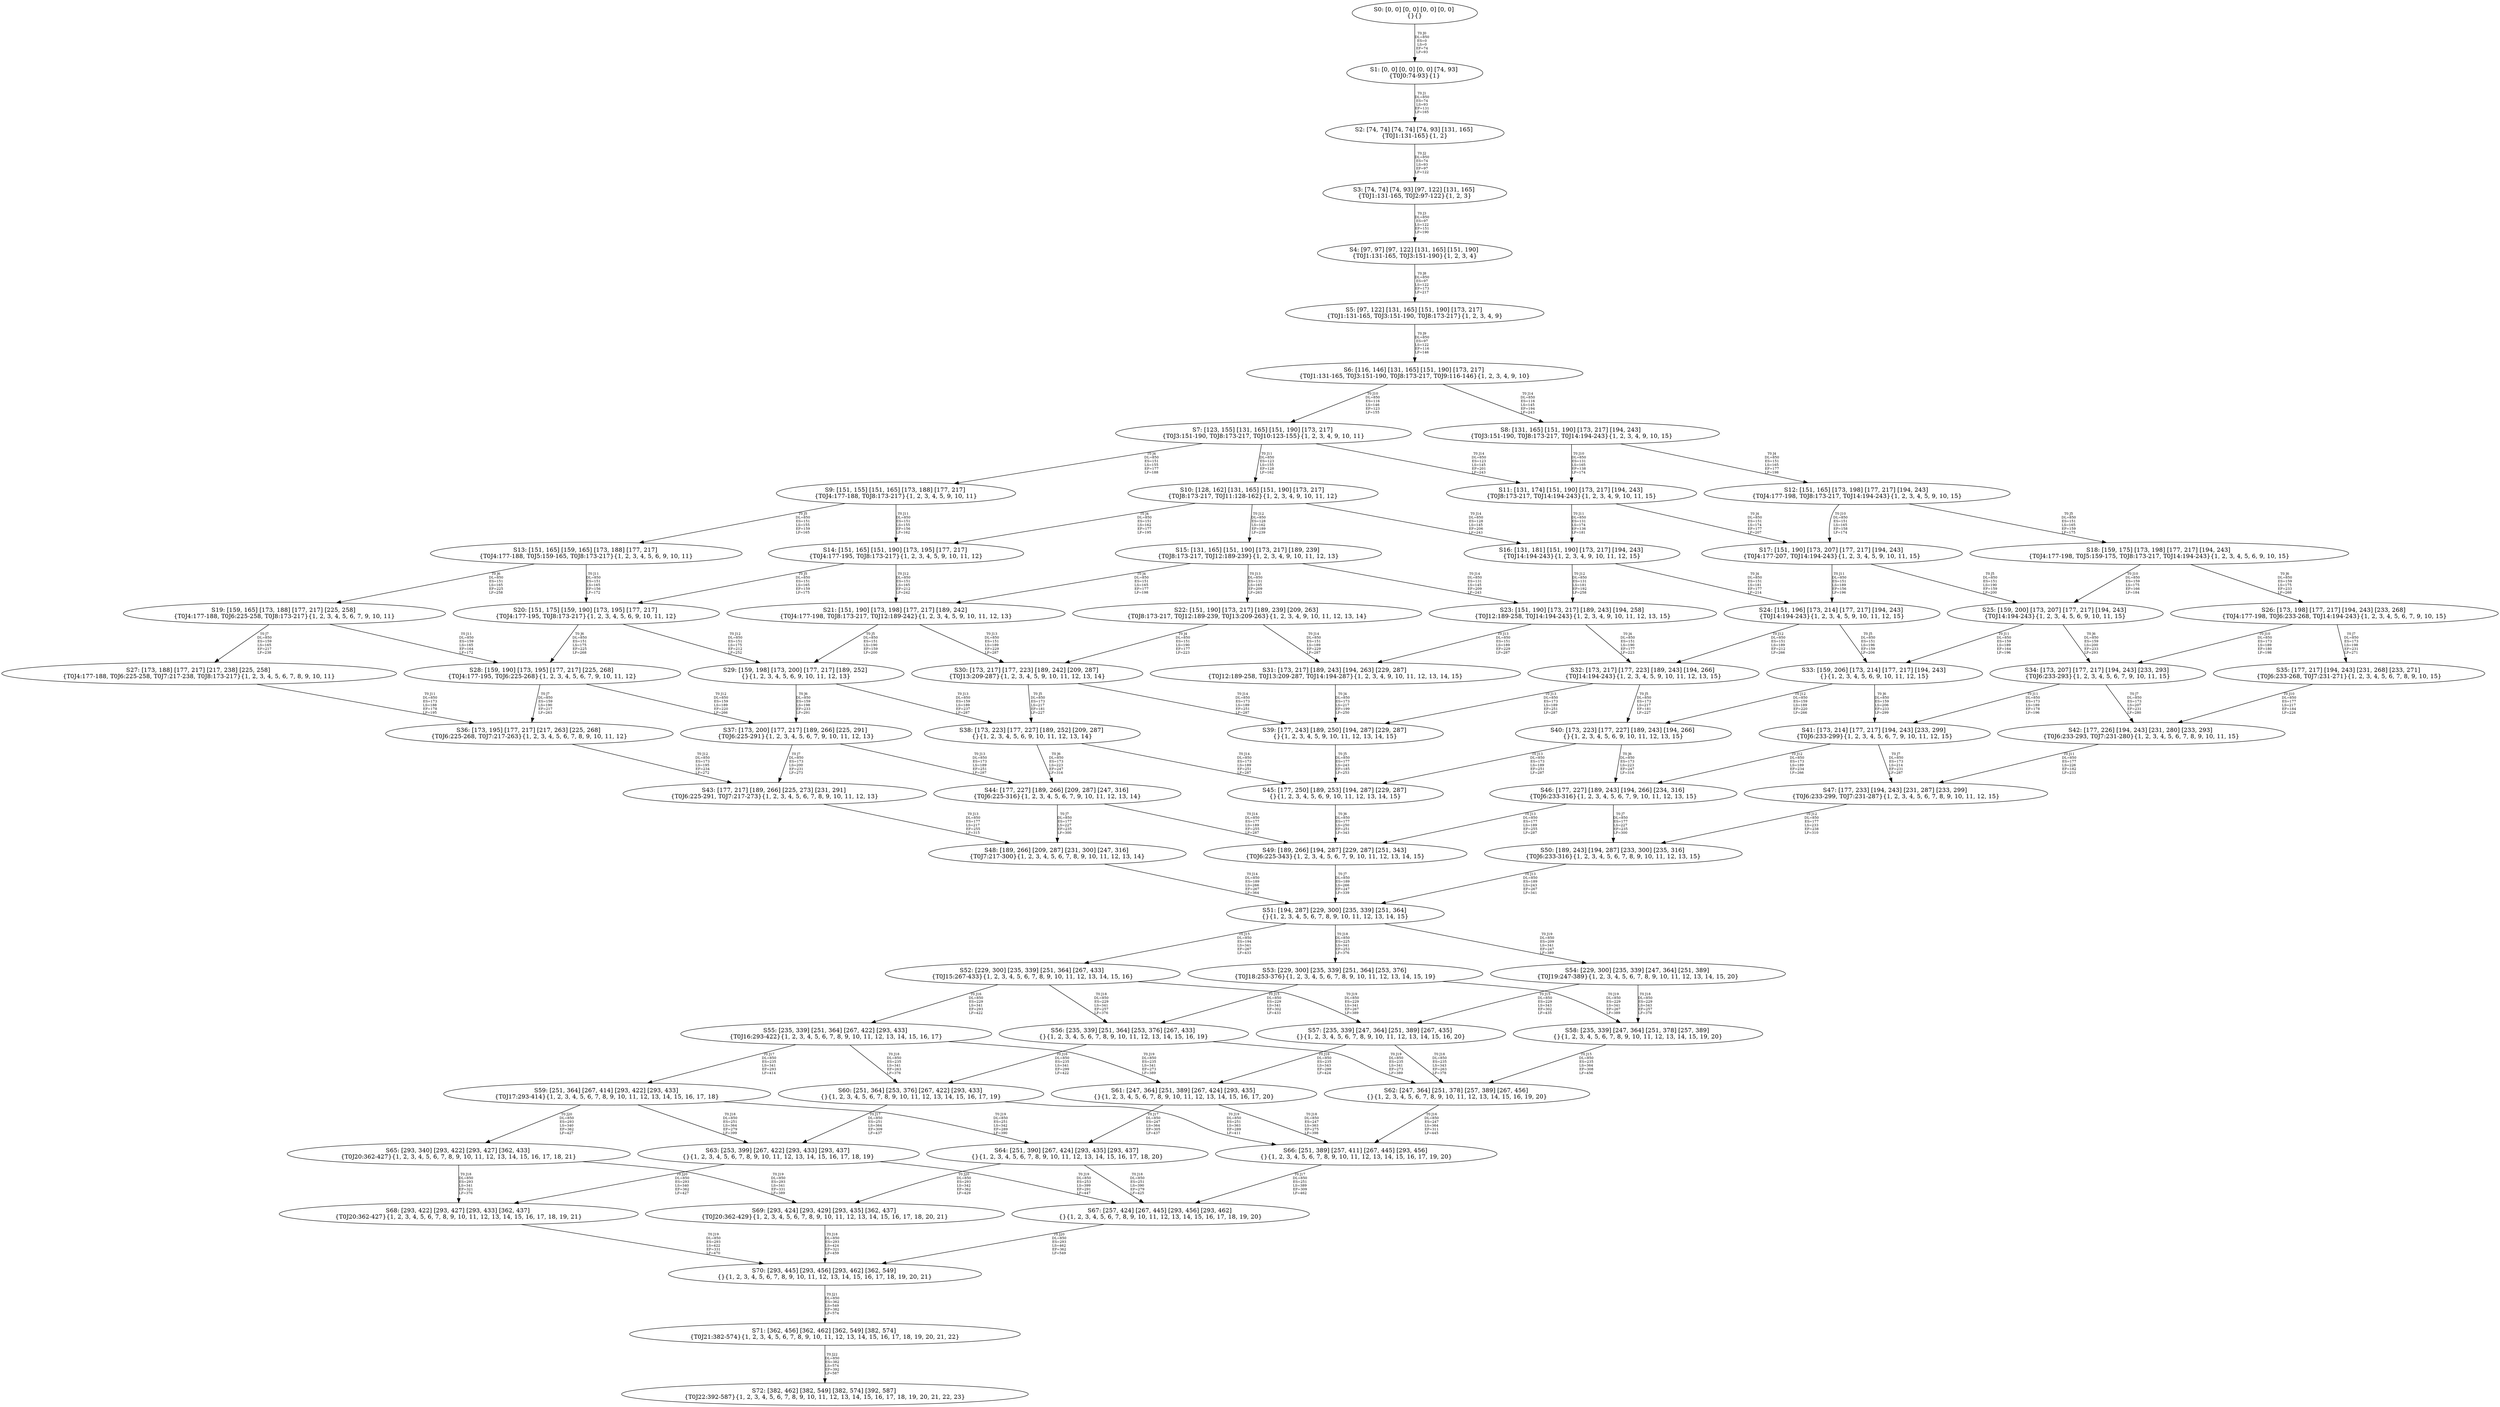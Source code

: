 digraph {
	S0[label="S0: [0, 0] [0, 0] [0, 0] [0, 0] \n{}{}"];
	S1[label="S1: [0, 0] [0, 0] [0, 0] [74, 93] \n{T0J0:74-93}{1}"];
	S2[label="S2: [74, 74] [74, 74] [74, 93] [131, 165] \n{T0J1:131-165}{1, 2}"];
	S3[label="S3: [74, 74] [74, 93] [97, 122] [131, 165] \n{T0J1:131-165, T0J2:97-122}{1, 2, 3}"];
	S4[label="S4: [97, 97] [97, 122] [131, 165] [151, 190] \n{T0J1:131-165, T0J3:151-190}{1, 2, 3, 4}"];
	S5[label="S5: [97, 122] [131, 165] [151, 190] [173, 217] \n{T0J1:131-165, T0J3:151-190, T0J8:173-217}{1, 2, 3, 4, 9}"];
	S6[label="S6: [116, 146] [131, 165] [151, 190] [173, 217] \n{T0J1:131-165, T0J3:151-190, T0J8:173-217, T0J9:116-146}{1, 2, 3, 4, 9, 10}"];
	S7[label="S7: [123, 155] [131, 165] [151, 190] [173, 217] \n{T0J3:151-190, T0J8:173-217, T0J10:123-155}{1, 2, 3, 4, 9, 10, 11}"];
	S8[label="S8: [131, 165] [151, 190] [173, 217] [194, 243] \n{T0J3:151-190, T0J8:173-217, T0J14:194-243}{1, 2, 3, 4, 9, 10, 15}"];
	S9[label="S9: [151, 155] [151, 165] [173, 188] [177, 217] \n{T0J4:177-188, T0J8:173-217}{1, 2, 3, 4, 5, 9, 10, 11}"];
	S10[label="S10: [128, 162] [131, 165] [151, 190] [173, 217] \n{T0J8:173-217, T0J11:128-162}{1, 2, 3, 4, 9, 10, 11, 12}"];
	S11[label="S11: [131, 174] [151, 190] [173, 217] [194, 243] \n{T0J8:173-217, T0J14:194-243}{1, 2, 3, 4, 9, 10, 11, 15}"];
	S12[label="S12: [151, 165] [173, 198] [177, 217] [194, 243] \n{T0J4:177-198, T0J8:173-217, T0J14:194-243}{1, 2, 3, 4, 5, 9, 10, 15}"];
	S13[label="S13: [151, 165] [159, 165] [173, 188] [177, 217] \n{T0J4:177-188, T0J5:159-165, T0J8:173-217}{1, 2, 3, 4, 5, 6, 9, 10, 11}"];
	S14[label="S14: [151, 165] [151, 190] [173, 195] [177, 217] \n{T0J4:177-195, T0J8:173-217}{1, 2, 3, 4, 5, 9, 10, 11, 12}"];
	S15[label="S15: [131, 165] [151, 190] [173, 217] [189, 239] \n{T0J8:173-217, T0J12:189-239}{1, 2, 3, 4, 9, 10, 11, 12, 13}"];
	S16[label="S16: [131, 181] [151, 190] [173, 217] [194, 243] \n{T0J14:194-243}{1, 2, 3, 4, 9, 10, 11, 12, 15}"];
	S17[label="S17: [151, 190] [173, 207] [177, 217] [194, 243] \n{T0J4:177-207, T0J14:194-243}{1, 2, 3, 4, 5, 9, 10, 11, 15}"];
	S18[label="S18: [159, 175] [173, 198] [177, 217] [194, 243] \n{T0J4:177-198, T0J5:159-175, T0J8:173-217, T0J14:194-243}{1, 2, 3, 4, 5, 6, 9, 10, 15}"];
	S19[label="S19: [159, 165] [173, 188] [177, 217] [225, 258] \n{T0J4:177-188, T0J6:225-258, T0J8:173-217}{1, 2, 3, 4, 5, 6, 7, 9, 10, 11}"];
	S20[label="S20: [151, 175] [159, 190] [173, 195] [177, 217] \n{T0J4:177-195, T0J8:173-217}{1, 2, 3, 4, 5, 6, 9, 10, 11, 12}"];
	S21[label="S21: [151, 190] [173, 198] [177, 217] [189, 242] \n{T0J4:177-198, T0J8:173-217, T0J12:189-242}{1, 2, 3, 4, 5, 9, 10, 11, 12, 13}"];
	S22[label="S22: [151, 190] [173, 217] [189, 239] [209, 263] \n{T0J8:173-217, T0J12:189-239, T0J13:209-263}{1, 2, 3, 4, 9, 10, 11, 12, 13, 14}"];
	S23[label="S23: [151, 190] [173, 217] [189, 243] [194, 258] \n{T0J12:189-258, T0J14:194-243}{1, 2, 3, 4, 9, 10, 11, 12, 13, 15}"];
	S24[label="S24: [151, 196] [173, 214] [177, 217] [194, 243] \n{T0J14:194-243}{1, 2, 3, 4, 5, 9, 10, 11, 12, 15}"];
	S25[label="S25: [159, 200] [173, 207] [177, 217] [194, 243] \n{T0J14:194-243}{1, 2, 3, 4, 5, 6, 9, 10, 11, 15}"];
	S26[label="S26: [173, 198] [177, 217] [194, 243] [233, 268] \n{T0J4:177-198, T0J6:233-268, T0J14:194-243}{1, 2, 3, 4, 5, 6, 7, 9, 10, 15}"];
	S27[label="S27: [173, 188] [177, 217] [217, 238] [225, 258] \n{T0J4:177-188, T0J6:225-258, T0J7:217-238, T0J8:173-217}{1, 2, 3, 4, 5, 6, 7, 8, 9, 10, 11}"];
	S28[label="S28: [159, 190] [173, 195] [177, 217] [225, 268] \n{T0J4:177-195, T0J6:225-268}{1, 2, 3, 4, 5, 6, 7, 9, 10, 11, 12}"];
	S29[label="S29: [159, 198] [173, 200] [177, 217] [189, 252] \n{}{1, 2, 3, 4, 5, 6, 9, 10, 11, 12, 13}"];
	S30[label="S30: [173, 217] [177, 223] [189, 242] [209, 287] \n{T0J13:209-287}{1, 2, 3, 4, 5, 9, 10, 11, 12, 13, 14}"];
	S31[label="S31: [173, 217] [189, 243] [194, 263] [229, 287] \n{T0J12:189-258, T0J13:209-287, T0J14:194-287}{1, 2, 3, 4, 9, 10, 11, 12, 13, 14, 15}"];
	S32[label="S32: [173, 217] [177, 223] [189, 243] [194, 266] \n{T0J14:194-243}{1, 2, 3, 4, 5, 9, 10, 11, 12, 13, 15}"];
	S33[label="S33: [159, 206] [173, 214] [177, 217] [194, 243] \n{}{1, 2, 3, 4, 5, 6, 9, 10, 11, 12, 15}"];
	S34[label="S34: [173, 207] [177, 217] [194, 243] [233, 293] \n{T0J6:233-293}{1, 2, 3, 4, 5, 6, 7, 9, 10, 11, 15}"];
	S35[label="S35: [177, 217] [194, 243] [231, 268] [233, 271] \n{T0J6:233-268, T0J7:231-271}{1, 2, 3, 4, 5, 6, 7, 8, 9, 10, 15}"];
	S36[label="S36: [173, 195] [177, 217] [217, 263] [225, 268] \n{T0J6:225-268, T0J7:217-263}{1, 2, 3, 4, 5, 6, 7, 8, 9, 10, 11, 12}"];
	S37[label="S37: [173, 200] [177, 217] [189, 266] [225, 291] \n{T0J6:225-291}{1, 2, 3, 4, 5, 6, 7, 9, 10, 11, 12, 13}"];
	S38[label="S38: [173, 223] [177, 227] [189, 252] [209, 287] \n{}{1, 2, 3, 4, 5, 6, 9, 10, 11, 12, 13, 14}"];
	S39[label="S39: [177, 243] [189, 250] [194, 287] [229, 287] \n{}{1, 2, 3, 4, 5, 9, 10, 11, 12, 13, 14, 15}"];
	S40[label="S40: [173, 223] [177, 227] [189, 243] [194, 266] \n{}{1, 2, 3, 4, 5, 6, 9, 10, 11, 12, 13, 15}"];
	S41[label="S41: [173, 214] [177, 217] [194, 243] [233, 299] \n{T0J6:233-299}{1, 2, 3, 4, 5, 6, 7, 9, 10, 11, 12, 15}"];
	S42[label="S42: [177, 226] [194, 243] [231, 280] [233, 293] \n{T0J6:233-293, T0J7:231-280}{1, 2, 3, 4, 5, 6, 7, 8, 9, 10, 11, 15}"];
	S43[label="S43: [177, 217] [189, 266] [225, 273] [231, 291] \n{T0J6:225-291, T0J7:217-273}{1, 2, 3, 4, 5, 6, 7, 8, 9, 10, 11, 12, 13}"];
	S44[label="S44: [177, 227] [189, 266] [209, 287] [247, 316] \n{T0J6:225-316}{1, 2, 3, 4, 5, 6, 7, 9, 10, 11, 12, 13, 14}"];
	S45[label="S45: [177, 250] [189, 253] [194, 287] [229, 287] \n{}{1, 2, 3, 4, 5, 6, 9, 10, 11, 12, 13, 14, 15}"];
	S46[label="S46: [177, 227] [189, 243] [194, 266] [234, 316] \n{T0J6:233-316}{1, 2, 3, 4, 5, 6, 7, 9, 10, 11, 12, 13, 15}"];
	S47[label="S47: [177, 233] [194, 243] [231, 287] [233, 299] \n{T0J6:233-299, T0J7:231-287}{1, 2, 3, 4, 5, 6, 7, 8, 9, 10, 11, 12, 15}"];
	S48[label="S48: [189, 266] [209, 287] [231, 300] [247, 316] \n{T0J7:217-300}{1, 2, 3, 4, 5, 6, 7, 8, 9, 10, 11, 12, 13, 14}"];
	S49[label="S49: [189, 266] [194, 287] [229, 287] [251, 343] \n{T0J6:225-343}{1, 2, 3, 4, 5, 6, 7, 9, 10, 11, 12, 13, 14, 15}"];
	S50[label="S50: [189, 243] [194, 287] [233, 300] [235, 316] \n{T0J6:233-316}{1, 2, 3, 4, 5, 6, 7, 8, 9, 10, 11, 12, 13, 15}"];
	S51[label="S51: [194, 287] [229, 300] [235, 339] [251, 364] \n{}{1, 2, 3, 4, 5, 6, 7, 8, 9, 10, 11, 12, 13, 14, 15}"];
	S52[label="S52: [229, 300] [235, 339] [251, 364] [267, 433] \n{T0J15:267-433}{1, 2, 3, 4, 5, 6, 7, 8, 9, 10, 11, 12, 13, 14, 15, 16}"];
	S53[label="S53: [229, 300] [235, 339] [251, 364] [253, 376] \n{T0J18:253-376}{1, 2, 3, 4, 5, 6, 7, 8, 9, 10, 11, 12, 13, 14, 15, 19}"];
	S54[label="S54: [229, 300] [235, 339] [247, 364] [251, 389] \n{T0J19:247-389}{1, 2, 3, 4, 5, 6, 7, 8, 9, 10, 11, 12, 13, 14, 15, 20}"];
	S55[label="S55: [235, 339] [251, 364] [267, 422] [293, 433] \n{T0J16:293-422}{1, 2, 3, 4, 5, 6, 7, 8, 9, 10, 11, 12, 13, 14, 15, 16, 17}"];
	S56[label="S56: [235, 339] [251, 364] [253, 376] [267, 433] \n{}{1, 2, 3, 4, 5, 6, 7, 8, 9, 10, 11, 12, 13, 14, 15, 16, 19}"];
	S57[label="S57: [235, 339] [247, 364] [251, 389] [267, 435] \n{}{1, 2, 3, 4, 5, 6, 7, 8, 9, 10, 11, 12, 13, 14, 15, 16, 20}"];
	S58[label="S58: [235, 339] [247, 364] [251, 378] [257, 389] \n{}{1, 2, 3, 4, 5, 6, 7, 8, 9, 10, 11, 12, 13, 14, 15, 19, 20}"];
	S59[label="S59: [251, 364] [267, 414] [293, 422] [293, 433] \n{T0J17:293-414}{1, 2, 3, 4, 5, 6, 7, 8, 9, 10, 11, 12, 13, 14, 15, 16, 17, 18}"];
	S60[label="S60: [251, 364] [253, 376] [267, 422] [293, 433] \n{}{1, 2, 3, 4, 5, 6, 7, 8, 9, 10, 11, 12, 13, 14, 15, 16, 17, 19}"];
	S61[label="S61: [247, 364] [251, 389] [267, 424] [293, 435] \n{}{1, 2, 3, 4, 5, 6, 7, 8, 9, 10, 11, 12, 13, 14, 15, 16, 17, 20}"];
	S62[label="S62: [247, 364] [251, 378] [257, 389] [267, 456] \n{}{1, 2, 3, 4, 5, 6, 7, 8, 9, 10, 11, 12, 13, 14, 15, 16, 19, 20}"];
	S63[label="S63: [253, 399] [267, 422] [293, 433] [293, 437] \n{}{1, 2, 3, 4, 5, 6, 7, 8, 9, 10, 11, 12, 13, 14, 15, 16, 17, 18, 19}"];
	S64[label="S64: [251, 390] [267, 424] [293, 435] [293, 437] \n{}{1, 2, 3, 4, 5, 6, 7, 8, 9, 10, 11, 12, 13, 14, 15, 16, 17, 18, 20}"];
	S65[label="S65: [293, 340] [293, 422] [293, 427] [362, 433] \n{T0J20:362-427}{1, 2, 3, 4, 5, 6, 7, 8, 9, 10, 11, 12, 13, 14, 15, 16, 17, 18, 21}"];
	S66[label="S66: [251, 389] [257, 411] [267, 445] [293, 456] \n{}{1, 2, 3, 4, 5, 6, 7, 8, 9, 10, 11, 12, 13, 14, 15, 16, 17, 19, 20}"];
	S67[label="S67: [257, 424] [267, 445] [293, 456] [293, 462] \n{}{1, 2, 3, 4, 5, 6, 7, 8, 9, 10, 11, 12, 13, 14, 15, 16, 17, 18, 19, 20}"];
	S68[label="S68: [293, 422] [293, 427] [293, 433] [362, 437] \n{T0J20:362-427}{1, 2, 3, 4, 5, 6, 7, 8, 9, 10, 11, 12, 13, 14, 15, 16, 17, 18, 19, 21}"];
	S69[label="S69: [293, 424] [293, 429] [293, 435] [362, 437] \n{T0J20:362-429}{1, 2, 3, 4, 5, 6, 7, 8, 9, 10, 11, 12, 13, 14, 15, 16, 17, 18, 20, 21}"];
	S70[label="S70: [293, 445] [293, 456] [293, 462] [362, 549] \n{}{1, 2, 3, 4, 5, 6, 7, 8, 9, 10, 11, 12, 13, 14, 15, 16, 17, 18, 19, 20, 21}"];
	S71[label="S71: [362, 456] [362, 462] [362, 549] [382, 574] \n{T0J21:382-574}{1, 2, 3, 4, 5, 6, 7, 8, 9, 10, 11, 12, 13, 14, 15, 16, 17, 18, 19, 20, 21, 22}"];
	S72[label="S72: [382, 462] [382, 549] [382, 574] [392, 587] \n{T0J22:392-587}{1, 2, 3, 4, 5, 6, 7, 8, 9, 10, 11, 12, 13, 14, 15, 16, 17, 18, 19, 20, 21, 22, 23}"];
	S0 -> S1[label="T0 J0\nDL=850\nES=0\nLS=0\nEF=74\nLF=93",fontsize=8];
	S1 -> S2[label="T0 J1\nDL=850\nES=74\nLS=93\nEF=131\nLF=165",fontsize=8];
	S2 -> S3[label="T0 J2\nDL=850\nES=74\nLS=93\nEF=97\nLF=122",fontsize=8];
	S3 -> S4[label="T0 J3\nDL=850\nES=97\nLS=122\nEF=151\nLF=190",fontsize=8];
	S4 -> S5[label="T0 J8\nDL=850\nES=97\nLS=122\nEF=173\nLF=217",fontsize=8];
	S5 -> S6[label="T0 J9\nDL=850\nES=97\nLS=122\nEF=116\nLF=146",fontsize=8];
	S6 -> S7[label="T0 J10\nDL=850\nES=116\nLS=146\nEF=123\nLF=155",fontsize=8];
	S6 -> S8[label="T0 J14\nDL=850\nES=116\nLS=145\nEF=194\nLF=243",fontsize=8];
	S7 -> S9[label="T0 J4\nDL=850\nES=151\nLS=155\nEF=177\nLF=188",fontsize=8];
	S7 -> S10[label="T0 J11\nDL=850\nES=123\nLS=155\nEF=128\nLF=162",fontsize=8];
	S7 -> S11[label="T0 J14\nDL=850\nES=123\nLS=145\nEF=201\nLF=243",fontsize=8];
	S8 -> S12[label="T0 J4\nDL=850\nES=151\nLS=165\nEF=177\nLF=198",fontsize=8];
	S8 -> S11[label="T0 J10\nDL=850\nES=131\nLS=165\nEF=138\nLF=174",fontsize=8];
	S9 -> S13[label="T0 J5\nDL=850\nES=151\nLS=155\nEF=159\nLF=165",fontsize=8];
	S9 -> S14[label="T0 J11\nDL=850\nES=151\nLS=155\nEF=156\nLF=162",fontsize=8];
	S10 -> S14[label="T0 J4\nDL=850\nES=151\nLS=162\nEF=177\nLF=195",fontsize=8];
	S10 -> S15[label="T0 J12\nDL=850\nES=128\nLS=162\nEF=189\nLF=239",fontsize=8];
	S10 -> S16[label="T0 J14\nDL=850\nES=128\nLS=145\nEF=206\nLF=243",fontsize=8];
	S11 -> S17[label="T0 J4\nDL=850\nES=151\nLS=174\nEF=177\nLF=207",fontsize=8];
	S11 -> S16[label="T0 J11\nDL=850\nES=131\nLS=174\nEF=136\nLF=181",fontsize=8];
	S12 -> S18[label="T0 J5\nDL=850\nES=151\nLS=165\nEF=159\nLF=175",fontsize=8];
	S12 -> S17[label="T0 J10\nDL=850\nES=151\nLS=165\nEF=158\nLF=174",fontsize=8];
	S13 -> S19[label="T0 J6\nDL=850\nES=151\nLS=165\nEF=225\nLF=258",fontsize=8];
	S13 -> S20[label="T0 J11\nDL=850\nES=151\nLS=165\nEF=156\nLF=172",fontsize=8];
	S14 -> S20[label="T0 J5\nDL=850\nES=151\nLS=165\nEF=159\nLF=175",fontsize=8];
	S14 -> S21[label="T0 J12\nDL=850\nES=151\nLS=165\nEF=212\nLF=242",fontsize=8];
	S15 -> S21[label="T0 J4\nDL=850\nES=151\nLS=165\nEF=177\nLF=198",fontsize=8];
	S15 -> S22[label="T0 J13\nDL=850\nES=131\nLS=165\nEF=209\nLF=263",fontsize=8];
	S15 -> S23[label="T0 J14\nDL=850\nES=131\nLS=145\nEF=209\nLF=243",fontsize=8];
	S16 -> S24[label="T0 J4\nDL=850\nES=151\nLS=181\nEF=177\nLF=214",fontsize=8];
	S16 -> S23[label="T0 J12\nDL=850\nES=131\nLS=181\nEF=192\nLF=258",fontsize=8];
	S17 -> S25[label="T0 J5\nDL=850\nES=151\nLS=190\nEF=159\nLF=200",fontsize=8];
	S17 -> S24[label="T0 J11\nDL=850\nES=151\nLS=189\nEF=156\nLF=196",fontsize=8];
	S18 -> S26[label="T0 J6\nDL=850\nES=159\nLS=175\nEF=233\nLF=268",fontsize=8];
	S18 -> S25[label="T0 J10\nDL=850\nES=159\nLS=175\nEF=166\nLF=184",fontsize=8];
	S19 -> S27[label="T0 J7\nDL=850\nES=159\nLS=165\nEF=217\nLF=238",fontsize=8];
	S19 -> S28[label="T0 J11\nDL=850\nES=159\nLS=165\nEF=164\nLF=172",fontsize=8];
	S20 -> S28[label="T0 J6\nDL=850\nES=151\nLS=175\nEF=225\nLF=268",fontsize=8];
	S20 -> S29[label="T0 J12\nDL=850\nES=151\nLS=175\nEF=212\nLF=252",fontsize=8];
	S21 -> S29[label="T0 J5\nDL=850\nES=151\nLS=190\nEF=159\nLF=200",fontsize=8];
	S21 -> S30[label="T0 J13\nDL=850\nES=151\nLS=189\nEF=229\nLF=287",fontsize=8];
	S22 -> S30[label="T0 J4\nDL=850\nES=151\nLS=190\nEF=177\nLF=223",fontsize=8];
	S22 -> S31[label="T0 J14\nDL=850\nES=151\nLS=189\nEF=229\nLF=287",fontsize=8];
	S23 -> S32[label="T0 J4\nDL=850\nES=151\nLS=190\nEF=177\nLF=223",fontsize=8];
	S23 -> S31[label="T0 J13\nDL=850\nES=151\nLS=189\nEF=229\nLF=287",fontsize=8];
	S24 -> S33[label="T0 J5\nDL=850\nES=151\nLS=196\nEF=159\nLF=206",fontsize=8];
	S24 -> S32[label="T0 J12\nDL=850\nES=151\nLS=189\nEF=212\nLF=266",fontsize=8];
	S25 -> S34[label="T0 J6\nDL=850\nES=159\nLS=200\nEF=233\nLF=293",fontsize=8];
	S25 -> S33[label="T0 J11\nDL=850\nES=159\nLS=189\nEF=164\nLF=196",fontsize=8];
	S26 -> S35[label="T0 J7\nDL=850\nES=173\nLS=198\nEF=231\nLF=271",fontsize=8];
	S26 -> S34[label="T0 J10\nDL=850\nES=173\nLS=189\nEF=180\nLF=198",fontsize=8];
	S27 -> S36[label="T0 J11\nDL=850\nES=173\nLS=188\nEF=178\nLF=195",fontsize=8];
	S28 -> S36[label="T0 J7\nDL=850\nES=159\nLS=190\nEF=217\nLF=263",fontsize=8];
	S28 -> S37[label="T0 J12\nDL=850\nES=159\nLS=189\nEF=220\nLF=266",fontsize=8];
	S29 -> S37[label="T0 J6\nDL=850\nES=159\nLS=198\nEF=233\nLF=291",fontsize=8];
	S29 -> S38[label="T0 J13\nDL=850\nES=159\nLS=189\nEF=237\nLF=287",fontsize=8];
	S30 -> S38[label="T0 J5\nDL=850\nES=173\nLS=217\nEF=181\nLF=227",fontsize=8];
	S30 -> S39[label="T0 J14\nDL=850\nES=173\nLS=189\nEF=251\nLF=287",fontsize=8];
	S31 -> S39[label="T0 J4\nDL=850\nES=173\nLS=217\nEF=199\nLF=250",fontsize=8];
	S32 -> S40[label="T0 J5\nDL=850\nES=173\nLS=217\nEF=181\nLF=227",fontsize=8];
	S32 -> S39[label="T0 J13\nDL=850\nES=173\nLS=189\nEF=251\nLF=287",fontsize=8];
	S33 -> S41[label="T0 J6\nDL=850\nES=159\nLS=206\nEF=233\nLF=299",fontsize=8];
	S33 -> S40[label="T0 J12\nDL=850\nES=159\nLS=189\nEF=220\nLF=266",fontsize=8];
	S34 -> S42[label="T0 J7\nDL=850\nES=173\nLS=207\nEF=231\nLF=280",fontsize=8];
	S34 -> S41[label="T0 J11\nDL=850\nES=173\nLS=189\nEF=178\nLF=196",fontsize=8];
	S35 -> S42[label="T0 J10\nDL=850\nES=177\nLS=217\nEF=184\nLF=226",fontsize=8];
	S36 -> S43[label="T0 J12\nDL=850\nES=173\nLS=195\nEF=234\nLF=272",fontsize=8];
	S37 -> S43[label="T0 J7\nDL=850\nES=173\nLS=200\nEF=231\nLF=273",fontsize=8];
	S37 -> S44[label="T0 J13\nDL=850\nES=173\nLS=189\nEF=251\nLF=287",fontsize=8];
	S38 -> S44[label="T0 J6\nDL=850\nES=173\nLS=223\nEF=247\nLF=316",fontsize=8];
	S38 -> S45[label="T0 J14\nDL=850\nES=173\nLS=189\nEF=251\nLF=287",fontsize=8];
	S39 -> S45[label="T0 J5\nDL=850\nES=177\nLS=243\nEF=185\nLF=253",fontsize=8];
	S40 -> S46[label="T0 J6\nDL=850\nES=173\nLS=223\nEF=247\nLF=316",fontsize=8];
	S40 -> S45[label="T0 J13\nDL=850\nES=173\nLS=189\nEF=251\nLF=287",fontsize=8];
	S41 -> S47[label="T0 J7\nDL=850\nES=173\nLS=214\nEF=231\nLF=287",fontsize=8];
	S41 -> S46[label="T0 J12\nDL=850\nES=173\nLS=189\nEF=234\nLF=266",fontsize=8];
	S42 -> S47[label="T0 J11\nDL=850\nES=177\nLS=226\nEF=182\nLF=233",fontsize=8];
	S43 -> S48[label="T0 J13\nDL=850\nES=177\nLS=217\nEF=255\nLF=315",fontsize=8];
	S44 -> S48[label="T0 J7\nDL=850\nES=177\nLS=227\nEF=235\nLF=300",fontsize=8];
	S44 -> S49[label="T0 J14\nDL=850\nES=177\nLS=189\nEF=255\nLF=287",fontsize=8];
	S45 -> S49[label="T0 J6\nDL=850\nES=177\nLS=250\nEF=251\nLF=343",fontsize=8];
	S46 -> S50[label="T0 J7\nDL=850\nES=177\nLS=227\nEF=235\nLF=300",fontsize=8];
	S46 -> S49[label="T0 J13\nDL=850\nES=177\nLS=189\nEF=255\nLF=287",fontsize=8];
	S47 -> S50[label="T0 J12\nDL=850\nES=177\nLS=233\nEF=238\nLF=310",fontsize=8];
	S48 -> S51[label="T0 J14\nDL=850\nES=189\nLS=266\nEF=267\nLF=364",fontsize=8];
	S49 -> S51[label="T0 J7\nDL=850\nES=189\nLS=266\nEF=247\nLF=339",fontsize=8];
	S50 -> S51[label="T0 J13\nDL=850\nES=189\nLS=243\nEF=267\nLF=341",fontsize=8];
	S51 -> S52[label="T0 J15\nDL=850\nES=194\nLS=341\nEF=267\nLF=433",fontsize=8];
	S51 -> S53[label="T0 J18\nDL=850\nES=225\nLS=341\nEF=253\nLF=376",fontsize=8];
	S51 -> S54[label="T0 J19\nDL=850\nES=209\nLS=341\nEF=247\nLF=389",fontsize=8];
	S52 -> S55[label="T0 J16\nDL=850\nES=229\nLS=341\nEF=293\nLF=422",fontsize=8];
	S52 -> S56[label="T0 J18\nDL=850\nES=229\nLS=341\nEF=257\nLF=376",fontsize=8];
	S52 -> S57[label="T0 J19\nDL=850\nES=229\nLS=341\nEF=267\nLF=389",fontsize=8];
	S53 -> S56[label="T0 J15\nDL=850\nES=229\nLS=341\nEF=302\nLF=433",fontsize=8];
	S53 -> S58[label="T0 J19\nDL=850\nES=229\nLS=341\nEF=267\nLF=389",fontsize=8];
	S54 -> S57[label="T0 J15\nDL=850\nES=229\nLS=343\nEF=302\nLF=435",fontsize=8];
	S54 -> S58[label="T0 J18\nDL=850\nES=229\nLS=343\nEF=257\nLF=378",fontsize=8];
	S55 -> S59[label="T0 J17\nDL=850\nES=235\nLS=341\nEF=293\nLF=414",fontsize=8];
	S55 -> S60[label="T0 J18\nDL=850\nES=235\nLS=341\nEF=263\nLF=376",fontsize=8];
	S55 -> S61[label="T0 J19\nDL=850\nES=235\nLS=341\nEF=273\nLF=389",fontsize=8];
	S56 -> S60[label="T0 J16\nDL=850\nES=235\nLS=341\nEF=299\nLF=422",fontsize=8];
	S56 -> S62[label="T0 J19\nDL=850\nES=235\nLS=341\nEF=273\nLF=389",fontsize=8];
	S57 -> S61[label="T0 J16\nDL=850\nES=235\nLS=343\nEF=299\nLF=424",fontsize=8];
	S57 -> S62[label="T0 J18\nDL=850\nES=235\nLS=343\nEF=263\nLF=378",fontsize=8];
	S58 -> S62[label="T0 J15\nDL=850\nES=235\nLS=364\nEF=308\nLF=456",fontsize=8];
	S59 -> S63[label="T0 J18\nDL=850\nES=251\nLS=364\nEF=279\nLF=399",fontsize=8];
	S59 -> S64[label="T0 J19\nDL=850\nES=251\nLS=342\nEF=289\nLF=390",fontsize=8];
	S59 -> S65[label="T0 J20\nDL=850\nES=293\nLS=340\nEF=362\nLF=427",fontsize=8];
	S60 -> S63[label="T0 J17\nDL=850\nES=251\nLS=364\nEF=309\nLF=437",fontsize=8];
	S60 -> S66[label="T0 J19\nDL=850\nES=251\nLS=363\nEF=289\nLF=411",fontsize=8];
	S61 -> S64[label="T0 J17\nDL=850\nES=247\nLS=364\nEF=305\nLF=437",fontsize=8];
	S61 -> S66[label="T0 J18\nDL=850\nES=247\nLS=363\nEF=275\nLF=398",fontsize=8];
	S62 -> S66[label="T0 J16\nDL=850\nES=247\nLS=364\nEF=311\nLF=445",fontsize=8];
	S63 -> S67[label="T0 J19\nDL=850\nES=253\nLS=399\nEF=291\nLF=447",fontsize=8];
	S63 -> S68[label="T0 J20\nDL=850\nES=293\nLS=340\nEF=362\nLF=427",fontsize=8];
	S64 -> S67[label="T0 J18\nDL=850\nES=251\nLS=390\nEF=279\nLF=425",fontsize=8];
	S64 -> S69[label="T0 J20\nDL=850\nES=293\nLS=342\nEF=362\nLF=429",fontsize=8];
	S65 -> S68[label="T0 J18\nDL=850\nES=293\nLS=341\nEF=321\nLF=376",fontsize=8];
	S65 -> S69[label="T0 J19\nDL=850\nES=293\nLS=341\nEF=331\nLF=389",fontsize=8];
	S66 -> S67[label="T0 J17\nDL=850\nES=251\nLS=389\nEF=309\nLF=462",fontsize=8];
	S67 -> S70[label="T0 J20\nDL=850\nES=293\nLS=462\nEF=362\nLF=549",fontsize=8];
	S68 -> S70[label="T0 J19\nDL=850\nES=293\nLS=422\nEF=331\nLF=470",fontsize=8];
	S69 -> S70[label="T0 J18\nDL=850\nES=293\nLS=424\nEF=321\nLF=459",fontsize=8];
	S70 -> S71[label="T0 J21\nDL=850\nES=362\nLS=549\nEF=382\nLF=574",fontsize=8];
	S71 -> S72[label="T0 J22\nDL=850\nES=382\nLS=574\nEF=392\nLF=587",fontsize=8];
}
